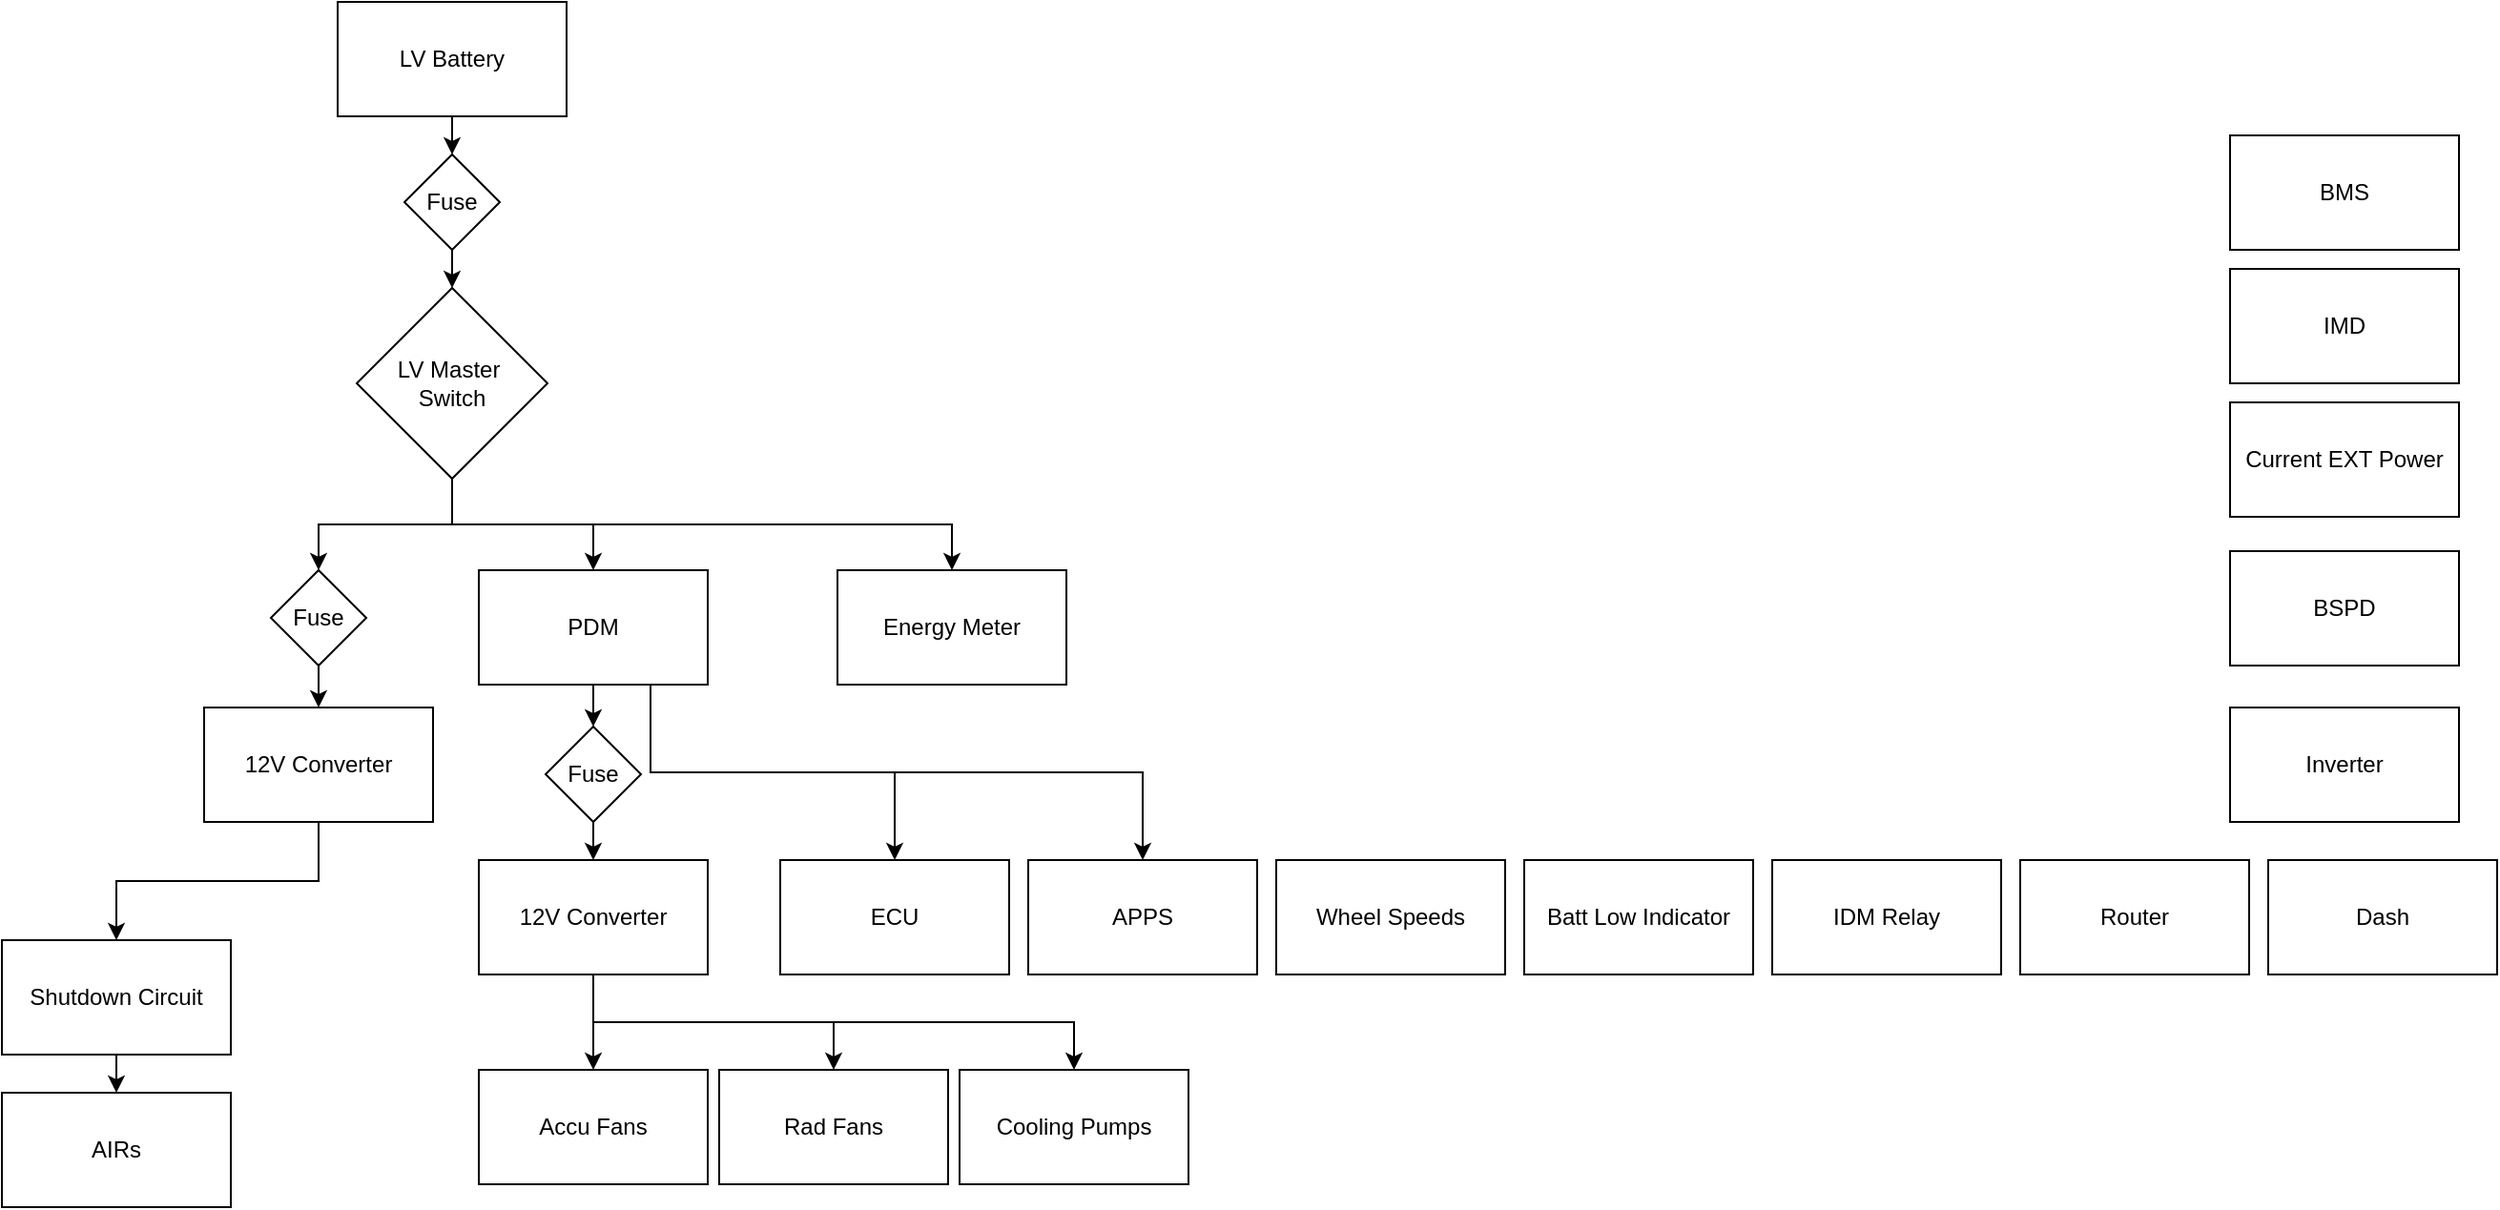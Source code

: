 <mxfile version="25.0.2" pages="5">
  <diagram id="xDJs_HdtJXKFafw7j-UB" name="Power Connections">
    <mxGraphModel dx="1127" dy="741" grid="1" gridSize="10" guides="1" tooltips="1" connect="1" arrows="1" fold="1" page="1" pageScale="1" pageWidth="850" pageHeight="1100" math="0" shadow="0">
      <root>
        <mxCell id="0" />
        <mxCell id="1" parent="0" />
        <mxCell id="CNkeUUASluUOA_ImGL8D-27" style="edgeStyle=orthogonalEdgeStyle;rounded=0;orthogonalLoop=1;jettySize=auto;html=1;exitX=0.5;exitY=1;exitDx=0;exitDy=0;entryX=0.5;entryY=0;entryDx=0;entryDy=0;" edge="1" parent="1" source="FndAQvNsm2gMA-nBq87T-1" target="CNkeUUASluUOA_ImGL8D-24">
          <mxGeometry relative="1" as="geometry" />
        </mxCell>
        <mxCell id="FndAQvNsm2gMA-nBq87T-1" value="LV Battery" style="rounded=0;whiteSpace=wrap;html=1;" parent="1" vertex="1">
          <mxGeometry x="278" y="10" width="120" height="60" as="geometry" />
        </mxCell>
        <mxCell id="FndAQvNsm2gMA-nBq87T-6" style="edgeStyle=orthogonalEdgeStyle;rounded=0;orthogonalLoop=1;jettySize=auto;html=1;exitX=0.5;exitY=1;exitDx=0;exitDy=0;entryX=0.5;entryY=0;entryDx=0;entryDy=0;" parent="1" source="FndAQvNsm2gMA-nBq87T-3" target="FndAQvNsm2gMA-nBq87T-4" edge="1">
          <mxGeometry relative="1" as="geometry" />
        </mxCell>
        <mxCell id="FndAQvNsm2gMA-nBq87T-3" value="Shutdown Circuit" style="rounded=0;whiteSpace=wrap;html=1;" parent="1" vertex="1">
          <mxGeometry x="102" y="502" width="120" height="60" as="geometry" />
        </mxCell>
        <mxCell id="FndAQvNsm2gMA-nBq87T-4" value="AIRs" style="rounded=0;whiteSpace=wrap;html=1;" parent="1" vertex="1">
          <mxGeometry x="102" y="582" width="120" height="60" as="geometry" />
        </mxCell>
        <mxCell id="CNkeUUASluUOA_ImGL8D-18" style="edgeStyle=orthogonalEdgeStyle;rounded=0;orthogonalLoop=1;jettySize=auto;html=1;exitX=0.5;exitY=1;exitDx=0;exitDy=0;entryX=0.5;entryY=0;entryDx=0;entryDy=0;" edge="1" parent="1" source="j8kxfJsdDOO7neeoz7Dr-1" target="CNkeUUASluUOA_ImGL8D-17">
          <mxGeometry relative="1" as="geometry" />
        </mxCell>
        <mxCell id="CNkeUUASluUOA_ImGL8D-34" style="edgeStyle=orthogonalEdgeStyle;rounded=0;orthogonalLoop=1;jettySize=auto;html=1;exitX=0.75;exitY=1;exitDx=0;exitDy=0;entryX=0.5;entryY=0;entryDx=0;entryDy=0;" edge="1" parent="1" source="j8kxfJsdDOO7neeoz7Dr-1" target="CNkeUUASluUOA_ImGL8D-33">
          <mxGeometry relative="1" as="geometry" />
        </mxCell>
        <mxCell id="eFUJ3YByoURYdb8ZVwyA-1" style="edgeStyle=orthogonalEdgeStyle;rounded=0;orthogonalLoop=1;jettySize=auto;html=1;exitX=0.75;exitY=1;exitDx=0;exitDy=0;entryX=0.5;entryY=0;entryDx=0;entryDy=0;" edge="1" parent="1" source="j8kxfJsdDOO7neeoz7Dr-1" target="CNkeUUASluUOA_ImGL8D-35">
          <mxGeometry relative="1" as="geometry" />
        </mxCell>
        <mxCell id="j8kxfJsdDOO7neeoz7Dr-1" value="PDM" style="rounded=0;whiteSpace=wrap;html=1;" vertex="1" parent="1">
          <mxGeometry x="352" y="308" width="120" height="60" as="geometry" />
        </mxCell>
        <mxCell id="CNkeUUASluUOA_ImGL8D-4" style="edgeStyle=orthogonalEdgeStyle;rounded=0;orthogonalLoop=1;jettySize=auto;html=1;exitX=0.5;exitY=1;exitDx=0;exitDy=0;entryX=0.5;entryY=0;entryDx=0;entryDy=0;" edge="1" parent="1" source="CNkeUUASluUOA_ImGL8D-1" target="j8kxfJsdDOO7neeoz7Dr-1">
          <mxGeometry relative="1" as="geometry" />
        </mxCell>
        <mxCell id="CNkeUUASluUOA_ImGL8D-29" style="edgeStyle=orthogonalEdgeStyle;rounded=0;orthogonalLoop=1;jettySize=auto;html=1;exitX=0.5;exitY=1;exitDx=0;exitDy=0;entryX=0.5;entryY=0;entryDx=0;entryDy=0;" edge="1" parent="1" source="CNkeUUASluUOA_ImGL8D-1" target="CNkeUUASluUOA_ImGL8D-28">
          <mxGeometry relative="1" as="geometry" />
        </mxCell>
        <mxCell id="CNkeUUASluUOA_ImGL8D-32" style="edgeStyle=orthogonalEdgeStyle;rounded=0;orthogonalLoop=1;jettySize=auto;html=1;exitX=0.5;exitY=1;exitDx=0;exitDy=0;entryX=0.5;entryY=0;entryDx=0;entryDy=0;" edge="1" parent="1" source="CNkeUUASluUOA_ImGL8D-1" target="CNkeUUASluUOA_ImGL8D-31">
          <mxGeometry relative="1" as="geometry" />
        </mxCell>
        <mxCell id="CNkeUUASluUOA_ImGL8D-1" value="LV Master&amp;nbsp;&lt;div&gt;Switch&lt;/div&gt;" style="rhombus;whiteSpace=wrap;html=1;" vertex="1" parent="1">
          <mxGeometry x="288" y="160" width="100" height="100" as="geometry" />
        </mxCell>
        <mxCell id="CNkeUUASluUOA_ImGL8D-7" style="edgeStyle=orthogonalEdgeStyle;rounded=0;orthogonalLoop=1;jettySize=auto;html=1;exitX=0.5;exitY=1;exitDx=0;exitDy=0;entryX=0.5;entryY=0;entryDx=0;entryDy=0;" edge="1" parent="1" source="CNkeUUASluUOA_ImGL8D-5" target="FndAQvNsm2gMA-nBq87T-3">
          <mxGeometry relative="1" as="geometry" />
        </mxCell>
        <mxCell id="CNkeUUASluUOA_ImGL8D-5" value="12V Converter" style="rounded=0;whiteSpace=wrap;html=1;" vertex="1" parent="1">
          <mxGeometry x="208" y="380" width="120" height="60" as="geometry" />
        </mxCell>
        <mxCell id="CNkeUUASluUOA_ImGL8D-21" style="edgeStyle=orthogonalEdgeStyle;rounded=0;orthogonalLoop=1;jettySize=auto;html=1;exitX=0.5;exitY=1;exitDx=0;exitDy=0;entryX=0.5;entryY=0;entryDx=0;entryDy=0;" edge="1" parent="1" source="CNkeUUASluUOA_ImGL8D-8" target="CNkeUUASluUOA_ImGL8D-10">
          <mxGeometry relative="1" as="geometry" />
        </mxCell>
        <mxCell id="CNkeUUASluUOA_ImGL8D-22" style="edgeStyle=orthogonalEdgeStyle;rounded=0;orthogonalLoop=1;jettySize=auto;html=1;exitX=0.5;exitY=1;exitDx=0;exitDy=0;entryX=0.5;entryY=0;entryDx=0;entryDy=0;" edge="1" parent="1" source="CNkeUUASluUOA_ImGL8D-8" target="CNkeUUASluUOA_ImGL8D-11">
          <mxGeometry relative="1" as="geometry" />
        </mxCell>
        <mxCell id="CNkeUUASluUOA_ImGL8D-23" style="edgeStyle=orthogonalEdgeStyle;rounded=0;orthogonalLoop=1;jettySize=auto;html=1;exitX=0.5;exitY=1;exitDx=0;exitDy=0;entryX=0.5;entryY=0;entryDx=0;entryDy=0;" edge="1" parent="1" source="CNkeUUASluUOA_ImGL8D-8" target="CNkeUUASluUOA_ImGL8D-13">
          <mxGeometry relative="1" as="geometry" />
        </mxCell>
        <mxCell id="CNkeUUASluUOA_ImGL8D-8" value="12V Converter" style="rounded=0;whiteSpace=wrap;html=1;" vertex="1" parent="1">
          <mxGeometry x="352" y="460" width="120" height="60" as="geometry" />
        </mxCell>
        <mxCell id="CNkeUUASluUOA_ImGL8D-10" value="Accu Fans" style="rounded=0;whiteSpace=wrap;html=1;" vertex="1" parent="1">
          <mxGeometry x="352" y="570" width="120" height="60" as="geometry" />
        </mxCell>
        <mxCell id="CNkeUUASluUOA_ImGL8D-11" value="Rad Fans" style="rounded=0;whiteSpace=wrap;html=1;" vertex="1" parent="1">
          <mxGeometry x="478" y="570" width="120" height="60" as="geometry" />
        </mxCell>
        <mxCell id="CNkeUUASluUOA_ImGL8D-13" value="Cooling Pumps" style="rounded=0;whiteSpace=wrap;html=1;" vertex="1" parent="1">
          <mxGeometry x="604" y="570" width="120" height="60" as="geometry" />
        </mxCell>
        <mxCell id="CNkeUUASluUOA_ImGL8D-19" style="edgeStyle=orthogonalEdgeStyle;rounded=0;orthogonalLoop=1;jettySize=auto;html=1;exitX=0.5;exitY=1;exitDx=0;exitDy=0;entryX=0.5;entryY=0;entryDx=0;entryDy=0;" edge="1" parent="1" source="CNkeUUASluUOA_ImGL8D-17" target="CNkeUUASluUOA_ImGL8D-8">
          <mxGeometry relative="1" as="geometry" />
        </mxCell>
        <mxCell id="CNkeUUASluUOA_ImGL8D-17" value="Fuse" style="rhombus;whiteSpace=wrap;html=1;" vertex="1" parent="1">
          <mxGeometry x="387" y="390" width="50" height="50" as="geometry" />
        </mxCell>
        <mxCell id="CNkeUUASluUOA_ImGL8D-26" style="edgeStyle=orthogonalEdgeStyle;rounded=0;orthogonalLoop=1;jettySize=auto;html=1;exitX=0.5;exitY=1;exitDx=0;exitDy=0;entryX=0.5;entryY=0;entryDx=0;entryDy=0;" edge="1" parent="1" source="CNkeUUASluUOA_ImGL8D-24" target="CNkeUUASluUOA_ImGL8D-1">
          <mxGeometry relative="1" as="geometry" />
        </mxCell>
        <mxCell id="CNkeUUASluUOA_ImGL8D-24" value="Fuse" style="rhombus;whiteSpace=wrap;html=1;" vertex="1" parent="1">
          <mxGeometry x="313" y="90" width="50" height="50" as="geometry" />
        </mxCell>
        <mxCell id="CNkeUUASluUOA_ImGL8D-30" style="edgeStyle=orthogonalEdgeStyle;rounded=0;orthogonalLoop=1;jettySize=auto;html=1;exitX=0.5;exitY=1;exitDx=0;exitDy=0;entryX=0.5;entryY=0;entryDx=0;entryDy=0;" edge="1" parent="1" source="CNkeUUASluUOA_ImGL8D-28" target="CNkeUUASluUOA_ImGL8D-5">
          <mxGeometry relative="1" as="geometry" />
        </mxCell>
        <mxCell id="CNkeUUASluUOA_ImGL8D-28" value="Fuse" style="rhombus;whiteSpace=wrap;html=1;" vertex="1" parent="1">
          <mxGeometry x="243" y="308" width="50" height="50" as="geometry" />
        </mxCell>
        <mxCell id="CNkeUUASluUOA_ImGL8D-31" value="Energy Meter" style="rounded=0;whiteSpace=wrap;html=1;" vertex="1" parent="1">
          <mxGeometry x="540" y="308" width="120" height="60" as="geometry" />
        </mxCell>
        <mxCell id="CNkeUUASluUOA_ImGL8D-33" value="ECU" style="rounded=0;whiteSpace=wrap;html=1;" vertex="1" parent="1">
          <mxGeometry x="510" y="460" width="120" height="60" as="geometry" />
        </mxCell>
        <mxCell id="CNkeUUASluUOA_ImGL8D-35" value="APPS" style="rounded=0;whiteSpace=wrap;html=1;" vertex="1" parent="1">
          <mxGeometry x="640" y="460" width="120" height="60" as="geometry" />
        </mxCell>
        <mxCell id="CNkeUUASluUOA_ImGL8D-36" value="Wheel Speeds" style="rounded=0;whiteSpace=wrap;html=1;" vertex="1" parent="1">
          <mxGeometry x="770" y="460" width="120" height="60" as="geometry" />
        </mxCell>
        <mxCell id="CNkeUUASluUOA_ImGL8D-37" value="Batt Low Indicator" style="rounded=0;whiteSpace=wrap;html=1;" vertex="1" parent="1">
          <mxGeometry x="900" y="460" width="120" height="60" as="geometry" />
        </mxCell>
        <mxCell id="CNkeUUASluUOA_ImGL8D-38" value="IDM Relay" style="rounded=0;whiteSpace=wrap;html=1;" vertex="1" parent="1">
          <mxGeometry x="1030" y="460" width="120" height="60" as="geometry" />
        </mxCell>
        <mxCell id="CNkeUUASluUOA_ImGL8D-39" value="Router" style="rounded=0;whiteSpace=wrap;html=1;" vertex="1" parent="1">
          <mxGeometry x="1160" y="460" width="120" height="60" as="geometry" />
        </mxCell>
        <mxCell id="CNkeUUASluUOA_ImGL8D-40" value="Dash" style="rounded=0;whiteSpace=wrap;html=1;" vertex="1" parent="1">
          <mxGeometry x="1290" y="460" width="120" height="60" as="geometry" />
        </mxCell>
        <mxCell id="CNkeUUASluUOA_ImGL8D-41" value="Inverter" style="rounded=0;whiteSpace=wrap;html=1;" vertex="1" parent="1">
          <mxGeometry x="1270" y="380" width="120" height="60" as="geometry" />
        </mxCell>
        <mxCell id="CNkeUUASluUOA_ImGL8D-42" value="BSPD" style="rounded=0;whiteSpace=wrap;html=1;" vertex="1" parent="1">
          <mxGeometry x="1270" y="298" width="120" height="60" as="geometry" />
        </mxCell>
        <mxCell id="CNkeUUASluUOA_ImGL8D-43" value="BMS" style="rounded=0;whiteSpace=wrap;html=1;" vertex="1" parent="1">
          <mxGeometry x="1270" y="80" width="120" height="60" as="geometry" />
        </mxCell>
        <mxCell id="CNkeUUASluUOA_ImGL8D-44" value="IMD" style="rounded=0;whiteSpace=wrap;html=1;" vertex="1" parent="1">
          <mxGeometry x="1270" y="150" width="120" height="60" as="geometry" />
        </mxCell>
        <mxCell id="CNkeUUASluUOA_ImGL8D-45" value="Current EXT Power" style="rounded=0;whiteSpace=wrap;html=1;" vertex="1" parent="1">
          <mxGeometry x="1270" y="220" width="120" height="60" as="geometry" />
        </mxCell>
      </root>
    </mxGraphModel>
  </diagram>
  <diagram name="CAN High Level" id="fvMS28XzBtm3JAthGSwF">
    <mxGraphModel dx="728" dy="1038" grid="1" gridSize="10" guides="1" tooltips="1" connect="1" arrows="1" fold="1" page="1" pageScale="1" pageWidth="850" pageHeight="1100" math="0" shadow="0">
      <root>
        <mxCell id="0" />
        <mxCell id="1" parent="0" />
        <mxCell id="eyCw3gZ60vfVGIp0x_-D-15" style="edgeStyle=orthogonalEdgeStyle;rounded=0;orthogonalLoop=1;jettySize=auto;html=1;exitX=0.901;exitY=0.983;exitDx=0;exitDy=0;entryX=1;entryY=0.75;entryDx=0;entryDy=0;endArrow=baseDash;endFill=0;exitPerimeter=0;" edge="1" parent="1" source="GU_ww4UMYxwxDpuTmUfg-2" target="eyCw3gZ60vfVGIp0x_-D-6">
          <mxGeometry relative="1" as="geometry" />
        </mxCell>
        <mxCell id="eyCw3gZ60vfVGIp0x_-D-27" style="edgeStyle=orthogonalEdgeStyle;rounded=0;orthogonalLoop=1;jettySize=auto;html=1;exitX=0.137;exitY=1.001;exitDx=0;exitDy=0;entryX=1;entryY=0.25;entryDx=0;entryDy=0;endArrow=none;endFill=0;exitPerimeter=0;" edge="1" parent="1" source="GU_ww4UMYxwxDpuTmUfg-2" target="eyCw3gZ60vfVGIp0x_-D-26">
          <mxGeometry relative="1" as="geometry" />
        </mxCell>
        <mxCell id="eyCw3gZ60vfVGIp0x_-D-28" style="edgeStyle=orthogonalEdgeStyle;rounded=0;orthogonalLoop=1;jettySize=auto;html=1;exitX=0.322;exitY=1.01;exitDx=0;exitDy=0;entryX=1;entryY=0.75;entryDx=0;entryDy=0;endArrow=none;endFill=0;exitPerimeter=0;" edge="1" parent="1" source="GU_ww4UMYxwxDpuTmUfg-2" target="eyCw3gZ60vfVGIp0x_-D-26">
          <mxGeometry relative="1" as="geometry" />
        </mxCell>
        <mxCell id="GU_ww4UMYxwxDpuTmUfg-2" value="ECU" style="rounded=0;whiteSpace=wrap;html=1;" parent="1" vertex="1">
          <mxGeometry x="1571" y="120" width="120" height="60" as="geometry" />
        </mxCell>
        <mxCell id="GU_ww4UMYxwxDpuTmUfg-4" value="BMS" style="rounded=0;whiteSpace=wrap;html=1;" parent="1" vertex="1">
          <mxGeometry x="1000" y="122" width="120" height="60" as="geometry" />
        </mxCell>
        <mxCell id="GU_ww4UMYxwxDpuTmUfg-5" value="Expansion Module" style="rounded=0;whiteSpace=wrap;html=1;" parent="1" vertex="1">
          <mxGeometry x="1160" y="215" width="120" height="60" as="geometry" />
        </mxCell>
        <mxCell id="GU_ww4UMYxwxDpuTmUfg-8" value="" style="endArrow=none;html=1;rounded=0;entryX=0;entryY=0.25;entryDx=0;entryDy=0;exitX=1;exitY=0.25;exitDx=0;exitDy=0;" parent="1" edge="1">
          <mxGeometry width="50" height="50" relative="1" as="geometry">
            <mxPoint x="1120" y="135" as="sourcePoint" />
            <mxPoint x="1570" y="135" as="targetPoint" />
          </mxGeometry>
        </mxCell>
        <mxCell id="GU_ww4UMYxwxDpuTmUfg-9" value="" style="endArrow=none;html=1;rounded=0;entryX=0;entryY=0.75;entryDx=0;entryDy=0;exitX=1;exitY=0.75;exitDx=0;exitDy=0;" parent="1" edge="1">
          <mxGeometry width="50" height="50" relative="1" as="geometry">
            <mxPoint x="1120" y="165" as="sourcePoint" />
            <mxPoint x="1570" y="165" as="targetPoint" />
          </mxGeometry>
        </mxCell>
        <mxCell id="GU_ww4UMYxwxDpuTmUfg-10" value="" style="endArrow=none;html=1;rounded=0;exitX=0.25;exitY=0;exitDx=0;exitDy=0;" parent="1" source="GU_ww4UMYxwxDpuTmUfg-5" edge="1">
          <mxGeometry width="50" height="50" relative="1" as="geometry">
            <mxPoint x="1360" y="255" as="sourcePoint" />
            <mxPoint x="1190" y="135" as="targetPoint" />
          </mxGeometry>
        </mxCell>
        <mxCell id="GU_ww4UMYxwxDpuTmUfg-12" value="" style="endArrow=none;html=1;rounded=0;exitX=0.794;exitY=-0.003;exitDx=0;exitDy=0;exitPerimeter=0;" parent="1" source="GU_ww4UMYxwxDpuTmUfg-5" edge="1">
          <mxGeometry width="50" height="50" relative="1" as="geometry">
            <mxPoint x="1200" y="225" as="sourcePoint" />
            <mxPoint x="1255" y="165" as="targetPoint" />
          </mxGeometry>
        </mxCell>
        <mxCell id="eyCw3gZ60vfVGIp0x_-D-1" value="Expansion Module" style="rounded=0;whiteSpace=wrap;html=1;" vertex="1" parent="1">
          <mxGeometry x="860" y="122" width="120" height="60" as="geometry" />
        </mxCell>
        <mxCell id="eyCw3gZ60vfVGIp0x_-D-3" value="" style="endArrow=none;html=1;rounded=0;exitX=1;exitY=0.25;exitDx=0;exitDy=0;entryX=0;entryY=0.25;entryDx=0;entryDy=0;" edge="1" parent="1" source="eyCw3gZ60vfVGIp0x_-D-1" target="GU_ww4UMYxwxDpuTmUfg-4">
          <mxGeometry width="50" height="50" relative="1" as="geometry">
            <mxPoint x="1250" y="130" as="sourcePoint" />
            <mxPoint x="1300" y="80" as="targetPoint" />
          </mxGeometry>
        </mxCell>
        <mxCell id="eyCw3gZ60vfVGIp0x_-D-4" value="" style="endArrow=none;html=1;rounded=0;exitX=1;exitY=0.75;exitDx=0;exitDy=0;entryX=0;entryY=0.75;entryDx=0;entryDy=0;" edge="1" parent="1" source="eyCw3gZ60vfVGIp0x_-D-1" target="GU_ww4UMYxwxDpuTmUfg-4">
          <mxGeometry width="50" height="50" relative="1" as="geometry">
            <mxPoint x="990" y="147" as="sourcePoint" />
            <mxPoint x="1010" y="147" as="targetPoint" />
          </mxGeometry>
        </mxCell>
        <mxCell id="eyCw3gZ60vfVGIp0x_-D-5" value="PDM" style="rounded=0;whiteSpace=wrap;html=1;" vertex="1" parent="1">
          <mxGeometry x="1540" y="405" width="120" height="60" as="geometry" />
        </mxCell>
        <mxCell id="eyCw3gZ60vfVGIp0x_-D-6" value="IMD" style="rounded=0;whiteSpace=wrap;html=1;" vertex="1" parent="1">
          <mxGeometry x="1300" y="320" width="120" height="60" as="geometry" />
        </mxCell>
        <mxCell id="eyCw3gZ60vfVGIp0x_-D-7" value="Energy Meter" style="rounded=0;whiteSpace=wrap;html=1;" vertex="1" parent="1">
          <mxGeometry x="1404" y="405" width="120" height="60" as="geometry" />
        </mxCell>
        <mxCell id="eyCw3gZ60vfVGIp0x_-D-20" value="" style="endArrow=none;html=1;rounded=0;exitX=0.25;exitY=0;exitDx=0;exitDy=0;" edge="1" parent="1">
          <mxGeometry width="50" height="50" relative="1" as="geometry">
            <mxPoint x="1570" y="405" as="sourcePoint" />
            <mxPoint x="1570" y="335" as="targetPoint" />
          </mxGeometry>
        </mxCell>
        <mxCell id="eyCw3gZ60vfVGIp0x_-D-23" value="" style="endArrow=none;html=1;rounded=0;exitX=0.25;exitY=0;exitDx=0;exitDy=0;" edge="1" parent="1">
          <mxGeometry width="50" height="50" relative="1" as="geometry">
            <mxPoint x="1430" y="405" as="sourcePoint" />
            <mxPoint x="1430" y="335" as="targetPoint" />
          </mxGeometry>
        </mxCell>
        <mxCell id="eyCw3gZ60vfVGIp0x_-D-24" value="" style="endArrow=none;html=1;rounded=0;exitX=0.75;exitY=0;exitDx=0;exitDy=0;" edge="1" parent="1" source="eyCw3gZ60vfVGIp0x_-D-7">
          <mxGeometry width="50" height="50" relative="1" as="geometry">
            <mxPoint x="1460" y="440" as="sourcePoint" />
            <mxPoint x="1494" y="365" as="targetPoint" />
          </mxGeometry>
        </mxCell>
        <mxCell id="eyCw3gZ60vfVGIp0x_-D-25" value="" style="endArrow=none;html=1;rounded=0;exitX=0.75;exitY=0;exitDx=0;exitDy=0;" edge="1" parent="1">
          <mxGeometry width="50" height="50" relative="1" as="geometry">
            <mxPoint x="1630" y="405" as="sourcePoint" />
            <mxPoint x="1630" y="365" as="targetPoint" />
          </mxGeometry>
        </mxCell>
        <mxCell id="eyCw3gZ60vfVGIp0x_-D-26" value="Inverter" style="rounded=0;whiteSpace=wrap;html=1;" vertex="1" parent="1">
          <mxGeometry x="1340" y="215" width="120" height="60" as="geometry" />
        </mxCell>
        <mxCell id="eyCw3gZ60vfVGIp0x_-D-29" style="edgeStyle=orthogonalEdgeStyle;rounded=0;orthogonalLoop=1;jettySize=auto;html=1;exitX=1;exitY=0.25;exitDx=0;exitDy=0;entryX=0.634;entryY=1.002;entryDx=0;entryDy=0;endArrow=none;endFill=0;entryPerimeter=0;" edge="1" parent="1" source="eyCw3gZ60vfVGIp0x_-D-6">
          <mxGeometry relative="1" as="geometry">
            <mxPoint x="1450" y="509.88" as="sourcePoint" />
            <mxPoint x="1657.08" y="180" as="targetPoint" />
          </mxGeometry>
        </mxCell>
      </root>
    </mxGraphModel>
  </diagram>
  <diagram id="u2bsMOsKdI0Her_0kzk9" name="PDM">
    <mxGraphModel dx="1127" dy="741" grid="1" gridSize="10" guides="1" tooltips="1" connect="1" arrows="1" fold="1" page="1" pageScale="1" pageWidth="850" pageHeight="1100" math="0" shadow="0">
      <root>
        <mxCell id="0" />
        <mxCell id="1" parent="0" />
        <mxCell id="EonDDVFWrIhVh6l0q0my-1" value="Wheel Speeds" style="rounded=0;whiteSpace=wrap;html=1;" vertex="1" parent="1">
          <mxGeometry x="710" y="410" width="120" height="60" as="geometry" />
        </mxCell>
        <mxCell id="EonDDVFWrIhVh6l0q0my-2" value="Batt Low Indicator" style="rounded=0;whiteSpace=wrap;html=1;" vertex="1" parent="1">
          <mxGeometry x="710" y="146" width="120" height="60" as="geometry" />
        </mxCell>
        <mxCell id="EonDDVFWrIhVh6l0q0my-3" value="IMD Relay" style="rounded=0;whiteSpace=wrap;html=1;" vertex="1" parent="1">
          <mxGeometry x="710" y="250" width="120" height="60" as="geometry" />
        </mxCell>
        <mxCell id="EonDDVFWrIhVh6l0q0my-4" value="Router" style="rounded=0;whiteSpace=wrap;html=1;" vertex="1" parent="1">
          <mxGeometry x="460" y="400" width="120" height="60" as="geometry" />
        </mxCell>
        <mxCell id="EonDDVFWrIhVh6l0q0my-5" value="Dash" style="rounded=0;whiteSpace=wrap;html=1;" vertex="1" parent="1">
          <mxGeometry x="710" y="79" width="120" height="60" as="geometry" />
        </mxCell>
        <mxCell id="EonDDVFWrIhVh6l0q0my-6" value="Inverter" style="rounded=0;whiteSpace=wrap;html=1;" vertex="1" parent="1">
          <mxGeometry x="305" y="307.71" width="120" height="60" as="geometry" />
        </mxCell>
        <mxCell id="EonDDVFWrIhVh6l0q0my-7" value="BSPD" style="rounded=0;whiteSpace=wrap;html=1;" vertex="1" parent="1">
          <mxGeometry x="710" y="343" width="120" height="60" as="geometry" />
        </mxCell>
        <mxCell id="EonDDVFWrIhVh6l0q0my-8" value="BMS" style="rounded=0;whiteSpace=wrap;html=1;" vertex="1" parent="1">
          <mxGeometry x="20" y="307.71" width="120" height="60" as="geometry" />
        </mxCell>
        <mxCell id="EonDDVFWrIhVh6l0q0my-9" value="IMD" style="rounded=0;whiteSpace=wrap;html=1;" vertex="1" parent="1">
          <mxGeometry x="150" y="307.71" width="120" height="60" as="geometry" />
        </mxCell>
        <mxCell id="EonDDVFWrIhVh6l0q0my-10" value="Current EXT Power" style="rounded=0;whiteSpace=wrap;html=1;" vertex="1" parent="1">
          <mxGeometry x="230" y="217" width="120" height="60" as="geometry" />
        </mxCell>
        <mxCell id="u_b6APCxbbOACaXsKL9z-10" style="edgeStyle=orthogonalEdgeStyle;rounded=0;orthogonalLoop=1;jettySize=auto;html=1;exitX=0;exitY=0.5;exitDx=0;exitDy=0;entryX=1;entryY=0.5;entryDx=0;entryDy=0;" edge="1" parent="1" source="u_b6APCxbbOACaXsKL9z-1" target="u_b6APCxbbOACaXsKL9z-6">
          <mxGeometry relative="1" as="geometry" />
        </mxCell>
        <mxCell id="u_b6APCxbbOACaXsKL9z-24" style="edgeStyle=orthogonalEdgeStyle;rounded=0;orthogonalLoop=1;jettySize=auto;html=1;exitX=0.5;exitY=1;exitDx=0;exitDy=0;" edge="1" parent="1" source="u_b6APCxbbOACaXsKL9z-1" target="EonDDVFWrIhVh6l0q0my-8">
          <mxGeometry relative="1" as="geometry">
            <Array as="points">
              <mxPoint x="460" y="197" />
              <mxPoint x="210" y="197" />
              <mxPoint x="210" y="267" />
              <mxPoint x="80" y="267" />
            </Array>
          </mxGeometry>
        </mxCell>
        <mxCell id="u_b6APCxbbOACaXsKL9z-25" style="edgeStyle=orthogonalEdgeStyle;rounded=0;orthogonalLoop=1;jettySize=auto;html=1;exitX=0.5;exitY=1;exitDx=0;exitDy=0;entryX=0.5;entryY=0;entryDx=0;entryDy=0;" edge="1" parent="1" source="u_b6APCxbbOACaXsKL9z-1" target="EonDDVFWrIhVh6l0q0my-9">
          <mxGeometry relative="1" as="geometry">
            <Array as="points">
              <mxPoint x="460" y="197" />
              <mxPoint x="210" y="197" />
            </Array>
          </mxGeometry>
        </mxCell>
        <mxCell id="u_b6APCxbbOACaXsKL9z-26" style="edgeStyle=orthogonalEdgeStyle;rounded=0;orthogonalLoop=1;jettySize=auto;html=1;exitX=0.5;exitY=1;exitDx=0;exitDy=0;" edge="1" parent="1" source="u_b6APCxbbOACaXsKL9z-1" target="EonDDVFWrIhVh6l0q0my-10">
          <mxGeometry relative="1" as="geometry" />
        </mxCell>
        <mxCell id="HT0t72J_u9XX4m4wKNJK-3" style="edgeStyle=orthogonalEdgeStyle;rounded=0;orthogonalLoop=1;jettySize=auto;html=1;exitX=0.5;exitY=1;exitDx=0;exitDy=0;entryX=0.5;entryY=0;entryDx=0;entryDy=0;" edge="1" parent="1" source="u_b6APCxbbOACaXsKL9z-1" target="EonDDVFWrIhVh6l0q0my-6">
          <mxGeometry relative="1" as="geometry" />
        </mxCell>
        <mxCell id="HT0t72J_u9XX4m4wKNJK-12" style="edgeStyle=orthogonalEdgeStyle;rounded=0;orthogonalLoop=1;jettySize=auto;html=1;exitX=0.5;exitY=1;exitDx=0;exitDy=0;entryX=0.5;entryY=0;entryDx=0;entryDy=0;" edge="1" parent="1" source="u_b6APCxbbOACaXsKL9z-1" target="HT0t72J_u9XX4m4wKNJK-4">
          <mxGeometry relative="1" as="geometry">
            <Array as="points">
              <mxPoint x="460" y="242" />
              <mxPoint x="520" y="242" />
            </Array>
          </mxGeometry>
        </mxCell>
        <mxCell id="HT0t72J_u9XX4m4wKNJK-13" style="edgeStyle=orthogonalEdgeStyle;rounded=0;orthogonalLoop=1;jettySize=auto;html=1;exitX=1;exitY=0.5;exitDx=0;exitDy=0;entryX=0;entryY=0.5;entryDx=0;entryDy=0;" edge="1" parent="1" source="u_b6APCxbbOACaXsKL9z-1" target="EonDDVFWrIhVh6l0q0my-5">
          <mxGeometry relative="1" as="geometry" />
        </mxCell>
        <mxCell id="HT0t72J_u9XX4m4wKNJK-14" style="edgeStyle=orthogonalEdgeStyle;rounded=0;orthogonalLoop=1;jettySize=auto;html=1;exitX=1;exitY=0.5;exitDx=0;exitDy=0;" edge="1" parent="1" source="u_b6APCxbbOACaXsKL9z-1" target="EonDDVFWrIhVh6l0q0my-2">
          <mxGeometry relative="1" as="geometry" />
        </mxCell>
        <mxCell id="HT0t72J_u9XX4m4wKNJK-15" style="edgeStyle=orthogonalEdgeStyle;rounded=0;orthogonalLoop=1;jettySize=auto;html=1;exitX=1;exitY=0.5;exitDx=0;exitDy=0;entryX=0;entryY=0.5;entryDx=0;entryDy=0;" edge="1" parent="1" source="u_b6APCxbbOACaXsKL9z-1" target="u_b6APCxbbOACaXsKL9z-7">
          <mxGeometry relative="1" as="geometry" />
        </mxCell>
        <mxCell id="HT0t72J_u9XX4m4wKNJK-16" style="edgeStyle=orthogonalEdgeStyle;rounded=0;orthogonalLoop=1;jettySize=auto;html=1;exitX=1;exitY=0.5;exitDx=0;exitDy=0;entryX=0;entryY=0.5;entryDx=0;entryDy=0;" edge="1" parent="1" source="u_b6APCxbbOACaXsKL9z-1" target="EonDDVFWrIhVh6l0q0my-3">
          <mxGeometry relative="1" as="geometry" />
        </mxCell>
        <mxCell id="HT0t72J_u9XX4m4wKNJK-17" style="edgeStyle=orthogonalEdgeStyle;rounded=0;orthogonalLoop=1;jettySize=auto;html=1;exitX=1;exitY=0.5;exitDx=0;exitDy=0;entryX=0;entryY=0.5;entryDx=0;entryDy=0;" edge="1" parent="1" source="u_b6APCxbbOACaXsKL9z-1" target="EonDDVFWrIhVh6l0q0my-7">
          <mxGeometry relative="1" as="geometry" />
        </mxCell>
        <mxCell id="HT0t72J_u9XX4m4wKNJK-18" style="edgeStyle=orthogonalEdgeStyle;rounded=0;orthogonalLoop=1;jettySize=auto;html=1;exitX=1;exitY=0.5;exitDx=0;exitDy=0;entryX=0;entryY=0.5;entryDx=0;entryDy=0;" edge="1" parent="1" source="u_b6APCxbbOACaXsKL9z-1" target="EonDDVFWrIhVh6l0q0my-1">
          <mxGeometry relative="1" as="geometry" />
        </mxCell>
        <mxCell id="HT0t72J_u9XX4m4wKNJK-19" style="edgeStyle=orthogonalEdgeStyle;rounded=0;orthogonalLoop=1;jettySize=auto;html=1;exitX=1;exitY=0.5;exitDx=0;exitDy=0;entryX=0;entryY=0.5;entryDx=0;entryDy=0;" edge="1" parent="1" source="u_b6APCxbbOACaXsKL9z-1" target="u_b6APCxbbOACaXsKL9z-8">
          <mxGeometry relative="1" as="geometry" />
        </mxCell>
        <mxCell id="u_b6APCxbbOACaXsKL9z-1" value="PDM" style="rounded=0;whiteSpace=wrap;html=1;" vertex="1" parent="1">
          <mxGeometry x="400" y="117" width="120" height="60" as="geometry" />
        </mxCell>
        <mxCell id="u_b6APCxbbOACaXsKL9z-13" style="edgeStyle=orthogonalEdgeStyle;rounded=0;orthogonalLoop=1;jettySize=auto;html=1;exitX=0;exitY=0.5;exitDx=0;exitDy=0;entryX=1;entryY=0.5;entryDx=0;entryDy=0;" edge="1" parent="1" source="u_b6APCxbbOACaXsKL9z-2" target="u_b6APCxbbOACaXsKL9z-4">
          <mxGeometry relative="1" as="geometry" />
        </mxCell>
        <mxCell id="u_b6APCxbbOACaXsKL9z-14" style="edgeStyle=orthogonalEdgeStyle;rounded=0;orthogonalLoop=1;jettySize=auto;html=1;exitX=0;exitY=0.5;exitDx=0;exitDy=0;entryX=1;entryY=0.5;entryDx=0;entryDy=0;" edge="1" parent="1" source="u_b6APCxbbOACaXsKL9z-2" target="u_b6APCxbbOACaXsKL9z-3">
          <mxGeometry relative="1" as="geometry" />
        </mxCell>
        <mxCell id="u_b6APCxbbOACaXsKL9z-15" style="edgeStyle=orthogonalEdgeStyle;rounded=0;orthogonalLoop=1;jettySize=auto;html=1;exitX=0;exitY=0.5;exitDx=0;exitDy=0;entryX=1;entryY=0.5;entryDx=0;entryDy=0;" edge="1" parent="1" source="u_b6APCxbbOACaXsKL9z-2" target="u_b6APCxbbOACaXsKL9z-5">
          <mxGeometry relative="1" as="geometry" />
        </mxCell>
        <mxCell id="u_b6APCxbbOACaXsKL9z-2" value="12V Converter" style="rounded=0;whiteSpace=wrap;html=1;" vertex="1" parent="1">
          <mxGeometry x="190" y="117" width="120" height="60" as="geometry" />
        </mxCell>
        <mxCell id="u_b6APCxbbOACaXsKL9z-3" value="Accu Fans" style="rounded=0;whiteSpace=wrap;html=1;" vertex="1" parent="1">
          <mxGeometry x="30" y="47" width="120" height="60" as="geometry" />
        </mxCell>
        <mxCell id="u_b6APCxbbOACaXsKL9z-4" value="Rad Fans" style="rounded=0;whiteSpace=wrap;html=1;" vertex="1" parent="1">
          <mxGeometry x="30" y="117" width="120" height="60" as="geometry" />
        </mxCell>
        <mxCell id="u_b6APCxbbOACaXsKL9z-5" value="Cooling Pumps" style="rounded=0;whiteSpace=wrap;html=1;" vertex="1" parent="1">
          <mxGeometry x="30" y="187" width="120" height="60" as="geometry" />
        </mxCell>
        <mxCell id="u_b6APCxbbOACaXsKL9z-11" style="edgeStyle=orthogonalEdgeStyle;rounded=0;orthogonalLoop=1;jettySize=auto;html=1;exitX=0;exitY=0.5;exitDx=0;exitDy=0;entryX=1;entryY=0.5;entryDx=0;entryDy=0;" edge="1" parent="1" source="u_b6APCxbbOACaXsKL9z-6" target="u_b6APCxbbOACaXsKL9z-2">
          <mxGeometry relative="1" as="geometry" />
        </mxCell>
        <mxCell id="u_b6APCxbbOACaXsKL9z-6" value="Fuse" style="rhombus;whiteSpace=wrap;html=1;" vertex="1" parent="1">
          <mxGeometry x="330" y="122" width="50" height="50" as="geometry" />
        </mxCell>
        <mxCell id="u_b6APCxbbOACaXsKL9z-7" value="ECU" style="rounded=0;whiteSpace=wrap;html=1;" vertex="1" parent="1">
          <mxGeometry x="710" y="10" width="120" height="60" as="geometry" />
        </mxCell>
        <mxCell id="u_b6APCxbbOACaXsKL9z-8" value="APPS" style="rounded=0;whiteSpace=wrap;html=1;" vertex="1" parent="1">
          <mxGeometry x="710" y="480" width="120" height="60" as="geometry" />
        </mxCell>
        <mxCell id="u_b6APCxbbOACaXsKL9z-19" value="" style="endArrow=none;dashed=1;html=1;rounded=0;" edge="1" parent="1">
          <mxGeometry width="50" height="50" relative="1" as="geometry">
            <mxPoint x="10" y="297" as="sourcePoint" />
            <mxPoint x="280" y="297" as="targetPoint" />
          </mxGeometry>
        </mxCell>
        <mxCell id="u_b6APCxbbOACaXsKL9z-23" value="Accumulator" style="edgeLabel;html=1;align=center;verticalAlign=middle;resizable=0;points=[];" vertex="1" connectable="0" parent="u_b6APCxbbOACaXsKL9z-19">
          <mxGeometry x="-0.499" relative="1" as="geometry">
            <mxPoint x="66" y="-10" as="offset" />
          </mxGeometry>
        </mxCell>
        <mxCell id="u_b6APCxbbOACaXsKL9z-20" value="" style="endArrow=none;dashed=1;html=1;rounded=0;" edge="1" parent="1">
          <mxGeometry width="50" height="50" relative="1" as="geometry">
            <mxPoint x="10" y="377.71" as="sourcePoint" />
            <mxPoint x="280" y="377.71" as="targetPoint" />
          </mxGeometry>
        </mxCell>
        <mxCell id="u_b6APCxbbOACaXsKL9z-21" value="" style="endArrow=none;dashed=1;html=1;rounded=0;" edge="1" parent="1">
          <mxGeometry width="50" height="50" relative="1" as="geometry">
            <mxPoint x="280" y="297.71" as="sourcePoint" />
            <mxPoint x="280" y="377.71" as="targetPoint" />
          </mxGeometry>
        </mxCell>
        <mxCell id="u_b6APCxbbOACaXsKL9z-22" value="" style="endArrow=none;dashed=1;html=1;rounded=0;" edge="1" parent="1">
          <mxGeometry width="50" height="50" relative="1" as="geometry">
            <mxPoint x="10" y="297.71" as="sourcePoint" />
            <mxPoint x="10" y="377.71" as="targetPoint" />
          </mxGeometry>
        </mxCell>
        <mxCell id="HT0t72J_u9XX4m4wKNJK-2" style="edgeStyle=orthogonalEdgeStyle;rounded=0;orthogonalLoop=1;jettySize=auto;html=1;exitX=0.5;exitY=1;exitDx=0;exitDy=0;entryX=0.5;entryY=0;entryDx=0;entryDy=0;" edge="1" parent="1" source="HT0t72J_u9XX4m4wKNJK-1" target="u_b6APCxbbOACaXsKL9z-1">
          <mxGeometry relative="1" as="geometry" />
        </mxCell>
        <mxCell id="HT0t72J_u9XX4m4wKNJK-1" value="LV Master&amp;nbsp;&lt;div&gt;Switch&lt;/div&gt;" style="rhombus;whiteSpace=wrap;html=1;" vertex="1" parent="1">
          <mxGeometry x="410" y="1" width="100" height="100" as="geometry" />
        </mxCell>
        <mxCell id="HT0t72J_u9XX4m4wKNJK-20" style="edgeStyle=orthogonalEdgeStyle;rounded=0;orthogonalLoop=1;jettySize=auto;html=1;exitX=0.5;exitY=1;exitDx=0;exitDy=0;entryX=0.5;entryY=0;entryDx=0;entryDy=0;" edge="1" parent="1" source="HT0t72J_u9XX4m4wKNJK-4" target="EonDDVFWrIhVh6l0q0my-4">
          <mxGeometry relative="1" as="geometry" />
        </mxCell>
        <mxCell id="HT0t72J_u9XX4m4wKNJK-4" value="12V Converter" style="rounded=0;whiteSpace=wrap;html=1;" vertex="1" parent="1">
          <mxGeometry x="460" y="310" width="120" height="60" as="geometry" />
        </mxCell>
        <mxCell id="HT0t72J_u9XX4m4wKNJK-7" value="" style="endArrow=none;dashed=1;html=1;dashPattern=1 3;strokeWidth=2;rounded=0;" edge="1" parent="1">
          <mxGeometry width="50" height="50" relative="1" as="geometry">
            <mxPoint x="700" y="320" as="sourcePoint" />
            <mxPoint x="700" y="240" as="targetPoint" />
          </mxGeometry>
        </mxCell>
        <mxCell id="HT0t72J_u9XX4m4wKNJK-8" value="" style="endArrow=none;dashed=1;html=1;dashPattern=1 3;strokeWidth=2;rounded=0;" edge="1" parent="1">
          <mxGeometry width="50" height="50" relative="1" as="geometry">
            <mxPoint x="840" y="320" as="sourcePoint" />
            <mxPoint x="840" y="240" as="targetPoint" />
          </mxGeometry>
        </mxCell>
        <mxCell id="HT0t72J_u9XX4m4wKNJK-9" value="" style="endArrow=none;dashed=1;html=1;dashPattern=1 3;strokeWidth=2;rounded=0;" edge="1" parent="1">
          <mxGeometry width="50" height="50" relative="1" as="geometry">
            <mxPoint x="700" y="320" as="sourcePoint" />
            <mxPoint x="840" y="320" as="targetPoint" />
          </mxGeometry>
        </mxCell>
        <mxCell id="HT0t72J_u9XX4m4wKNJK-10" value="" style="endArrow=none;dashed=1;html=1;dashPattern=1 3;strokeWidth=2;rounded=0;" edge="1" parent="1">
          <mxGeometry width="50" height="50" relative="1" as="geometry">
            <mxPoint x="840" y="240" as="sourcePoint" />
            <mxPoint x="700" y="240" as="targetPoint" />
          </mxGeometry>
        </mxCell>
        <mxCell id="HT0t72J_u9XX4m4wKNJK-11" value="Shutdown Circuit" style="edgeLabel;html=1;align=center;verticalAlign=middle;resizable=0;points=[];" vertex="1" connectable="0" parent="HT0t72J_u9XX4m4wKNJK-10">
          <mxGeometry x="0.297" y="-1" relative="1" as="geometry">
            <mxPoint x="21" y="-9" as="offset" />
          </mxGeometry>
        </mxCell>
      </root>
    </mxGraphModel>
  </diagram>
  <diagram id="mxv6trXYATP7P529MjcD" name="ECU 5V Outputs">
    <mxGraphModel dx="756" dy="494" grid="1" gridSize="10" guides="1" tooltips="1" connect="1" arrows="1" fold="1" page="1" pageScale="1" pageWidth="850" pageHeight="1100" math="0" shadow="0">
      <root>
        <mxCell id="0" />
        <mxCell id="1" parent="0" />
        <mxCell id="tYJQK3FduKoEobJjLwPp-22" style="edgeStyle=orthogonalEdgeStyle;rounded=0;orthogonalLoop=1;jettySize=auto;html=1;exitX=0.5;exitY=0;exitDx=0;exitDy=0;entryX=0.5;entryY=1;entryDx=0;entryDy=0;" edge="1" parent="1" source="tYJQK3FduKoEobJjLwPp-1" target="tYJQK3FduKoEobJjLwPp-20">
          <mxGeometry relative="1" as="geometry" />
        </mxCell>
        <mxCell id="tYJQK3FduKoEobJjLwPp-23" style="edgeStyle=orthogonalEdgeStyle;rounded=0;orthogonalLoop=1;jettySize=auto;html=1;exitX=1;exitY=0.5;exitDx=0;exitDy=0;entryX=1;entryY=0.5;entryDx=0;entryDy=0;" edge="1" parent="1" source="tYJQK3FduKoEobJjLwPp-1" target="tYJQK3FduKoEobJjLwPp-18">
          <mxGeometry relative="1" as="geometry">
            <Array as="points">
              <mxPoint x="600" y="420" />
              <mxPoint x="600" y="165" />
            </Array>
          </mxGeometry>
        </mxCell>
        <mxCell id="tYJQK3FduKoEobJjLwPp-25" style="edgeStyle=orthogonalEdgeStyle;rounded=0;orthogonalLoop=1;jettySize=auto;html=1;exitX=0;exitY=0.5;exitDx=0;exitDy=0;entryX=1;entryY=0.5;entryDx=0;entryDy=0;" edge="1" parent="1" source="tYJQK3FduKoEobJjLwPp-1" target="tYJQK3FduKoEobJjLwPp-24">
          <mxGeometry relative="1" as="geometry" />
        </mxCell>
        <mxCell id="tYJQK3FduKoEobJjLwPp-27" style="edgeStyle=orthogonalEdgeStyle;rounded=0;orthogonalLoop=1;jettySize=auto;html=1;exitX=0;exitY=0.5;exitDx=0;exitDy=0;entryX=0;entryY=0.5;entryDx=0;entryDy=0;" edge="1" parent="1" source="tYJQK3FduKoEobJjLwPp-1" target="tYJQK3FduKoEobJjLwPp-26">
          <mxGeometry relative="1" as="geometry">
            <Array as="points">
              <mxPoint x="330" y="420" />
              <mxPoint x="330" y="480" />
              <mxPoint x="250" y="480" />
              <mxPoint x="250" y="645" />
            </Array>
          </mxGeometry>
        </mxCell>
        <mxCell id="e4y4mtWhs7lt5Giuy7fD-4" style="edgeStyle=orthogonalEdgeStyle;rounded=0;orthogonalLoop=1;jettySize=auto;html=1;exitX=0.5;exitY=1;exitDx=0;exitDy=0;entryX=0.5;entryY=0;entryDx=0;entryDy=0;" edge="1" parent="1" source="tYJQK3FduKoEobJjLwPp-1" target="e4y4mtWhs7lt5Giuy7fD-3">
          <mxGeometry relative="1" as="geometry" />
        </mxCell>
        <mxCell id="tYJQK3FduKoEobJjLwPp-1" value="ECU&amp;nbsp;&lt;div&gt;(5V Outputs)&lt;/div&gt;" style="rounded=0;whiteSpace=wrap;html=1;" vertex="1" parent="1">
          <mxGeometry x="365" y="390" width="120" height="60" as="geometry" />
        </mxCell>
        <mxCell id="tYJQK3FduKoEobJjLwPp-2" value="Brake Pressures" style="rounded=0;whiteSpace=wrap;html=1;" vertex="1" parent="1">
          <mxGeometry x="80" y="340" width="120" height="60" as="geometry" />
        </mxCell>
        <mxCell id="tYJQK3FduKoEobJjLwPp-3" value="GPS" style="rounded=0;whiteSpace=wrap;html=1;" vertex="1" parent="1">
          <mxGeometry x="80" y="420" width="120" height="60" as="geometry" />
        </mxCell>
        <mxCell id="tYJQK3FduKoEobJjLwPp-4" value="Accelerometer" style="rounded=0;whiteSpace=wrap;html=1;" vertex="1" parent="1">
          <mxGeometry x="80" y="500" width="120" height="60" as="geometry" />
        </mxCell>
        <mxCell id="tYJQK3FduKoEobJjLwPp-5" value="AMS Relay Common Power" style="rounded=0;whiteSpace=wrap;html=1;" vertex="1" parent="1">
          <mxGeometry x="365" y="480" width="120" height="60" as="geometry" />
        </mxCell>
        <mxCell id="tYJQK3FduKoEobJjLwPp-7" value="Rear Shock Pots" style="rounded=0;whiteSpace=wrap;html=1;" vertex="1" parent="1">
          <mxGeometry x="300" y="580" width="120" height="60" as="geometry" />
        </mxCell>
        <mxCell id="tYJQK3FduKoEobJjLwPp-8" value="Rear Brake Temp" style="rounded=0;whiteSpace=wrap;html=1;" vertex="1" parent="1">
          <mxGeometry x="430" y="580" width="120" height="60" as="geometry" />
        </mxCell>
        <mxCell id="tYJQK3FduKoEobJjLwPp-9" value="Current Sensor" style="rounded=0;whiteSpace=wrap;html=1;" vertex="1" parent="1">
          <mxGeometry x="365" y="650" width="120" height="60" as="geometry" />
        </mxCell>
        <mxCell id="tYJQK3FduKoEobJjLwPp-10" value="Front Shock Pots" style="rounded=0;whiteSpace=wrap;html=1;" vertex="1" parent="1">
          <mxGeometry x="430" y="170" width="120" height="60" as="geometry" />
        </mxCell>
        <mxCell id="tYJQK3FduKoEobJjLwPp-11" value="Front Bake Temps" style="rounded=0;whiteSpace=wrap;html=1;" vertex="1" parent="1">
          <mxGeometry x="300" y="100" width="120" height="60" as="geometry" />
        </mxCell>
        <mxCell id="tYJQK3FduKoEobJjLwPp-12" value="Water Sensors&lt;div&gt;(Temp/ Pressure)&lt;/div&gt;" style="rounded=0;whiteSpace=wrap;html=1;" vertex="1" parent="1">
          <mxGeometry x="430" y="100" width="120" height="60" as="geometry" />
        </mxCell>
        <mxCell id="tYJQK3FduKoEobJjLwPp-13" value="ESC Error Indicator" style="rounded=0;whiteSpace=wrap;html=1;" vertex="1" parent="1">
          <mxGeometry x="300" y="170" width="120" height="60" as="geometry" />
        </mxCell>
        <mxCell id="tYJQK3FduKoEobJjLwPp-14" value="RTD Button" style="rounded=0;whiteSpace=wrap;html=1;" vertex="1" parent="1">
          <mxGeometry x="300" y="300" width="120" height="60" as="geometry" />
        </mxCell>
        <mxCell id="tYJQK3FduKoEobJjLwPp-15" value="APPS DAC" style="rounded=0;whiteSpace=wrap;html=1;" vertex="1" parent="1">
          <mxGeometry x="430" y="300" width="120" height="60" as="geometry" />
        </mxCell>
        <mxCell id="tYJQK3FduKoEobJjLwPp-16" value="" style="endArrow=classic;html=1;rounded=0;entryX=1;entryY=0.5;entryDx=0;entryDy=0;" edge="1" parent="1" target="tYJQK3FduKoEobJjLwPp-5">
          <mxGeometry width="50" height="50" relative="1" as="geometry">
            <mxPoint x="530" y="500" as="sourcePoint" />
            <mxPoint x="440" y="510" as="targetPoint" />
          </mxGeometry>
        </mxCell>
        <mxCell id="tYJQK3FduKoEobJjLwPp-17" value="Under Seat Right Now&lt;div&gt;(Move to rear for&amp;nbsp;&lt;/div&gt;&lt;div&gt;Shutdown PCB)&lt;/div&gt;" style="edgeLabel;html=1;align=center;verticalAlign=middle;resizable=0;points=[];" vertex="1" connectable="0" parent="tYJQK3FduKoEobJjLwPp-16">
          <mxGeometry x="-0.609" y="5" relative="1" as="geometry">
            <mxPoint x="68" y="-7" as="offset" />
          </mxGeometry>
        </mxCell>
        <mxCell id="tYJQK3FduKoEobJjLwPp-18" value="" style="rounded=0;whiteSpace=wrap;html=1;fillColor=none;strokeColor=default;dashed=1;" vertex="1" parent="1">
          <mxGeometry x="290" y="90" width="270" height="150" as="geometry" />
        </mxCell>
        <mxCell id="tYJQK3FduKoEobJjLwPp-20" value="" style="rounded=0;whiteSpace=wrap;html=1;fillColor=none;strokeColor=default;dashed=1;" vertex="1" parent="1">
          <mxGeometry x="290" y="290" width="270" height="80" as="geometry" />
        </mxCell>
        <mxCell id="tYJQK3FduKoEobJjLwPp-24" value="" style="rounded=0;whiteSpace=wrap;html=1;fillColor=none;strokeColor=default;dashed=1;" vertex="1" parent="1">
          <mxGeometry x="70" y="330" width="140" height="240" as="geometry" />
        </mxCell>
        <mxCell id="tYJQK3FduKoEobJjLwPp-26" value="" style="rounded=0;whiteSpace=wrap;html=1;fillColor=none;strokeColor=default;dashed=1;" vertex="1" parent="1">
          <mxGeometry x="290" y="570" width="270" height="150" as="geometry" />
        </mxCell>
        <mxCell id="e4y4mtWhs7lt5Giuy7fD-3" value="" style="rounded=0;whiteSpace=wrap;html=1;fillColor=none;dashed=1;" vertex="1" parent="1">
          <mxGeometry x="360" y="474" width="130" height="72" as="geometry" />
        </mxCell>
      </root>
    </mxGraphModel>
  </diagram>
  <diagram id="O2N680YxWcU0oK78m15n" name="Page-5">
    <mxGraphModel dx="1034" dy="519" grid="1" gridSize="10" guides="1" tooltips="1" connect="1" arrows="1" fold="1" page="1" pageScale="1" pageWidth="850" pageHeight="1100" math="0" shadow="0">
      <root>
        <mxCell id="0" />
        <mxCell id="1" parent="0" />
      </root>
    </mxGraphModel>
  </diagram>
</mxfile>

